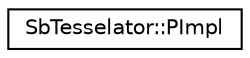 digraph "Graphical Class Hierarchy"
{
 // LATEX_PDF_SIZE
  edge [fontname="Helvetica",fontsize="10",labelfontname="Helvetica",labelfontsize="10"];
  node [fontname="Helvetica",fontsize="10",shape=record];
  rankdir="LR";
  Node0 [label="SbTesselator::PImpl",height=0.2,width=0.4,color="black", fillcolor="white", style="filled",URL="$classSbTesselator_1_1PImpl.html",tooltip=" "];
}
